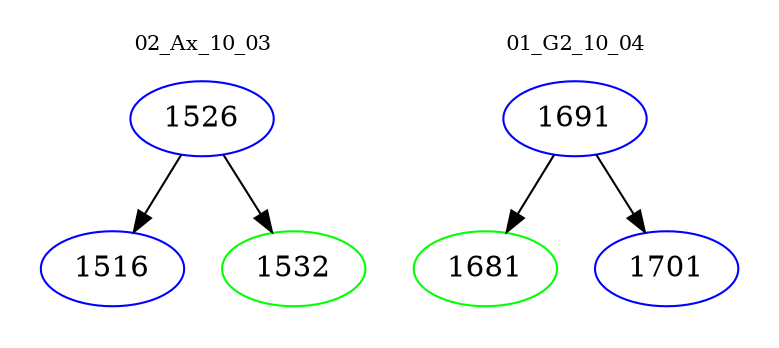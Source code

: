 digraph{
subgraph cluster_0 {
color = white
label = "02_Ax_10_03";
fontsize=10;
T0_1526 [label="1526", color="blue"]
T0_1526 -> T0_1516 [color="black"]
T0_1516 [label="1516", color="blue"]
T0_1526 -> T0_1532 [color="black"]
T0_1532 [label="1532", color="green"]
}
subgraph cluster_1 {
color = white
label = "01_G2_10_04";
fontsize=10;
T1_1691 [label="1691", color="blue"]
T1_1691 -> T1_1681 [color="black"]
T1_1681 [label="1681", color="green"]
T1_1691 -> T1_1701 [color="black"]
T1_1701 [label="1701", color="blue"]
}
}

